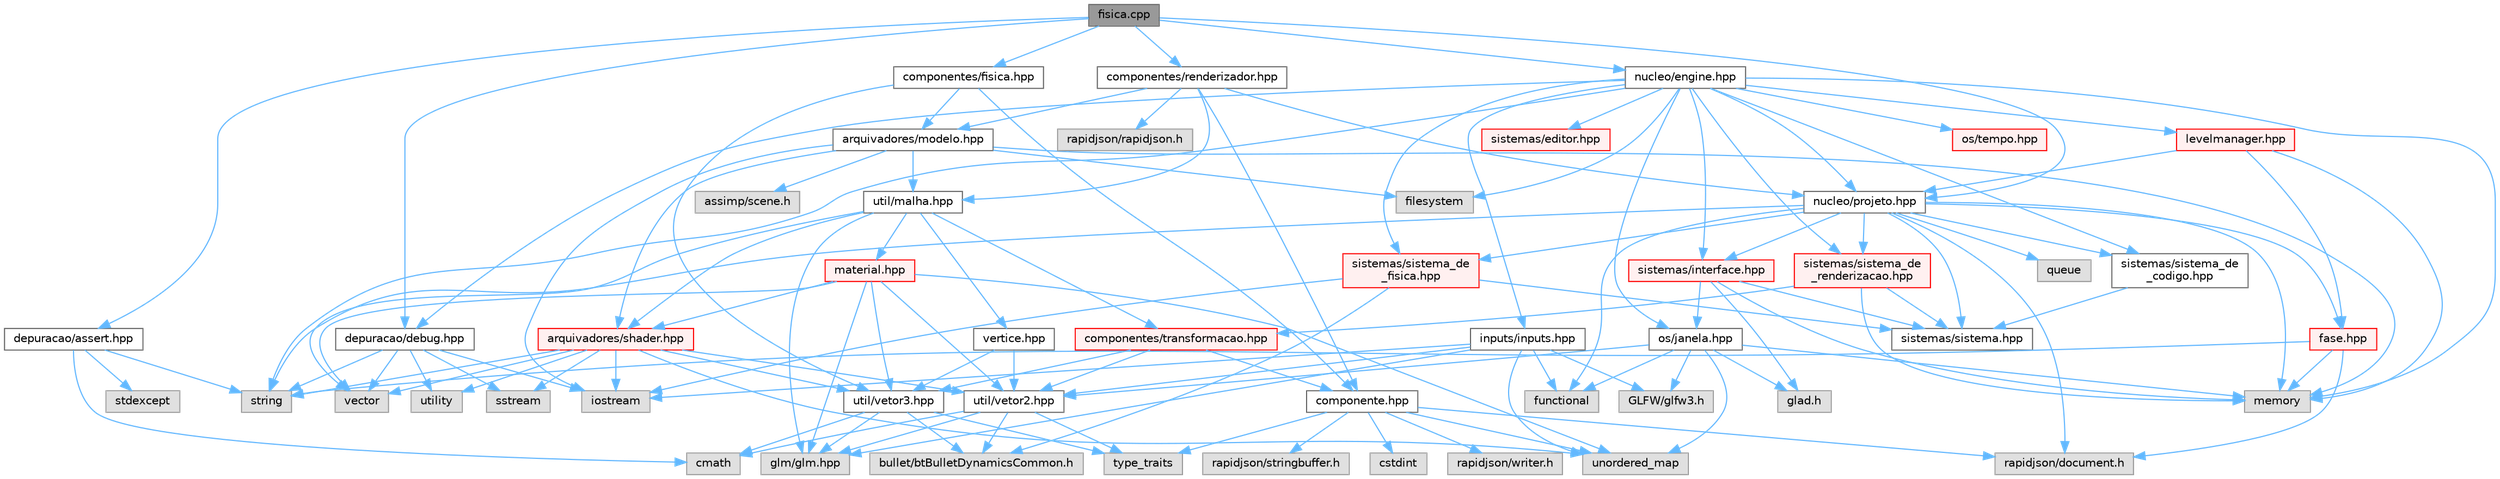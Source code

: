 digraph "fisica.cpp"
{
 // LATEX_PDF_SIZE
  bgcolor="transparent";
  edge [fontname=Helvetica,fontsize=10,labelfontname=Helvetica,labelfontsize=10];
  node [fontname=Helvetica,fontsize=10,shape=box,height=0.2,width=0.4];
  Node1 [id="Node000001",label="fisica.cpp",height=0.2,width=0.4,color="gray40", fillcolor="grey60", style="filled", fontcolor="black",tooltip=" "];
  Node1 -> Node2 [id="edge1_Node000001_Node000002",color="steelblue1",style="solid",tooltip=" "];
  Node2 [id="Node000002",label="componentes/fisica.hpp",height=0.2,width=0.4,color="grey40", fillcolor="white", style="filled",URL="$fisica_8hpp.html",tooltip=" "];
  Node2 -> Node3 [id="edge2_Node000002_Node000003",color="steelblue1",style="solid",tooltip=" "];
  Node3 [id="Node000003",label="arquivadores/modelo.hpp",height=0.2,width=0.4,color="grey40", fillcolor="white", style="filled",URL="$modelo_8hpp_source.html",tooltip=" "];
  Node3 -> Node4 [id="edge3_Node000003_Node000004",color="steelblue1",style="solid",tooltip=" "];
  Node4 [id="Node000004",label="memory",height=0.2,width=0.4,color="grey60", fillcolor="#E0E0E0", style="filled",tooltip=" "];
  Node3 -> Node5 [id="edge4_Node000003_Node000005",color="steelblue1",style="solid",tooltip=" "];
  Node5 [id="Node000005",label="assimp/scene.h",height=0.2,width=0.4,color="grey60", fillcolor="#E0E0E0", style="filled",tooltip=" "];
  Node3 -> Node6 [id="edge5_Node000003_Node000006",color="steelblue1",style="solid",tooltip=" "];
  Node6 [id="Node000006",label="filesystem",height=0.2,width=0.4,color="grey60", fillcolor="#E0E0E0", style="filled",tooltip=" "];
  Node3 -> Node7 [id="edge6_Node000003_Node000007",color="steelblue1",style="solid",tooltip=" "];
  Node7 [id="Node000007",label="util/malha.hpp",height=0.2,width=0.4,color="grey40", fillcolor="white", style="filled",URL="$malha_8hpp.html",tooltip=" "];
  Node7 -> Node8 [id="edge7_Node000007_Node000008",color="steelblue1",style="solid",tooltip=" "];
  Node8 [id="Node000008",label="vector",height=0.2,width=0.4,color="grey60", fillcolor="#E0E0E0", style="filled",tooltip=" "];
  Node7 -> Node9 [id="edge8_Node000007_Node000009",color="steelblue1",style="solid",tooltip=" "];
  Node9 [id="Node000009",label="glm/glm.hpp",height=0.2,width=0.4,color="grey60", fillcolor="#E0E0E0", style="filled",tooltip=" "];
  Node7 -> Node10 [id="edge9_Node000007_Node000010",color="steelblue1",style="solid",tooltip=" "];
  Node10 [id="Node000010",label="material.hpp",height=0.2,width=0.4,color="red", fillcolor="#FFF0F0", style="filled",URL="$material_8hpp.html",tooltip=" "];
  Node10 -> Node11 [id="edge10_Node000010_Node000011",color="steelblue1",style="solid",tooltip=" "];
  Node11 [id="Node000011",label="unordered_map",height=0.2,width=0.4,color="grey60", fillcolor="#E0E0E0", style="filled",tooltip=" "];
  Node10 -> Node8 [id="edge11_Node000010_Node000008",color="steelblue1",style="solid",tooltip=" "];
  Node10 -> Node13 [id="edge12_Node000010_Node000013",color="steelblue1",style="solid",tooltip=" "];
  Node13 [id="Node000013",label="arquivadores/shader.hpp",height=0.2,width=0.4,color="red", fillcolor="#FFF0F0", style="filled",URL="$shader_8hpp.html",tooltip="Gerencia os shaders GLSL."];
  Node13 -> Node14 [id="edge13_Node000013_Node000014",color="steelblue1",style="solid",tooltip=" "];
  Node14 [id="Node000014",label="string",height=0.2,width=0.4,color="grey60", fillcolor="#E0E0E0", style="filled",tooltip=" "];
  Node13 -> Node16 [id="edge14_Node000013_Node000016",color="steelblue1",style="solid",tooltip=" "];
  Node16 [id="Node000016",label="sstream",height=0.2,width=0.4,color="grey60", fillcolor="#E0E0E0", style="filled",tooltip=" "];
  Node13 -> Node17 [id="edge15_Node000013_Node000017",color="steelblue1",style="solid",tooltip=" "];
  Node17 [id="Node000017",label="iostream",height=0.2,width=0.4,color="grey60", fillcolor="#E0E0E0", style="filled",tooltip=" "];
  Node13 -> Node8 [id="edge16_Node000013_Node000008",color="steelblue1",style="solid",tooltip=" "];
  Node13 -> Node18 [id="edge17_Node000013_Node000018",color="steelblue1",style="solid",tooltip=" "];
  Node18 [id="Node000018",label="utility",height=0.2,width=0.4,color="grey60", fillcolor="#E0E0E0", style="filled",tooltip=" "];
  Node13 -> Node11 [id="edge18_Node000013_Node000011",color="steelblue1",style="solid",tooltip=" "];
  Node13 -> Node23 [id="edge19_Node000013_Node000023",color="steelblue1",style="solid",tooltip=" "];
  Node23 [id="Node000023",label="util/vetor2.hpp",height=0.2,width=0.4,color="grey40", fillcolor="white", style="filled",URL="$vetor2_8hpp.html",tooltip=" "];
  Node23 -> Node21 [id="edge20_Node000023_Node000021",color="steelblue1",style="solid",tooltip=" "];
  Node21 [id="Node000021",label="cmath",height=0.2,width=0.4,color="grey60", fillcolor="#E0E0E0", style="filled",tooltip=" "];
  Node23 -> Node24 [id="edge21_Node000023_Node000024",color="steelblue1",style="solid",tooltip=" "];
  Node24 [id="Node000024",label="type_traits",height=0.2,width=0.4,color="grey60", fillcolor="#E0E0E0", style="filled",tooltip=" "];
  Node23 -> Node25 [id="edge22_Node000023_Node000025",color="steelblue1",style="solid",tooltip=" "];
  Node25 [id="Node000025",label="bullet/btBulletDynamicsCommon.h",height=0.2,width=0.4,color="grey60", fillcolor="#E0E0E0", style="filled",tooltip=" "];
  Node23 -> Node9 [id="edge23_Node000023_Node000009",color="steelblue1",style="solid",tooltip=" "];
  Node13 -> Node26 [id="edge24_Node000013_Node000026",color="steelblue1",style="solid",tooltip=" "];
  Node26 [id="Node000026",label="util/vetor3.hpp",height=0.2,width=0.4,color="grey40", fillcolor="white", style="filled",URL="$vetor3_8hpp.html",tooltip=" "];
  Node26 -> Node21 [id="edge25_Node000026_Node000021",color="steelblue1",style="solid",tooltip=" "];
  Node26 -> Node24 [id="edge26_Node000026_Node000024",color="steelblue1",style="solid",tooltip=" "];
  Node26 -> Node25 [id="edge27_Node000026_Node000025",color="steelblue1",style="solid",tooltip=" "];
  Node26 -> Node9 [id="edge28_Node000026_Node000009",color="steelblue1",style="solid",tooltip=" "];
  Node10 -> Node23 [id="edge29_Node000010_Node000023",color="steelblue1",style="solid",tooltip=" "];
  Node10 -> Node26 [id="edge30_Node000010_Node000026",color="steelblue1",style="solid",tooltip=" "];
  Node10 -> Node9 [id="edge31_Node000010_Node000009",color="steelblue1",style="solid",tooltip=" "];
  Node7 -> Node31 [id="edge32_Node000007_Node000031",color="steelblue1",style="solid",tooltip=" "];
  Node31 [id="Node000031",label="vertice.hpp",height=0.2,width=0.4,color="grey40", fillcolor="white", style="filled",URL="$vertice_8hpp.html",tooltip=" "];
  Node31 -> Node23 [id="edge33_Node000031_Node000023",color="steelblue1",style="solid",tooltip=" "];
  Node31 -> Node26 [id="edge34_Node000031_Node000026",color="steelblue1",style="solid",tooltip=" "];
  Node7 -> Node32 [id="edge35_Node000007_Node000032",color="steelblue1",style="solid",tooltip=" "];
  Node32 [id="Node000032",label="componentes/transformacao.hpp",height=0.2,width=0.4,color="red", fillcolor="#FFF0F0", style="filled",URL="$transformacao_8hpp.html",tooltip="Calcula a mtriz de modelo para um objeto 3d qualquer."];
  Node32 -> Node33 [id="edge36_Node000032_Node000033",color="steelblue1",style="solid",tooltip=" "];
  Node33 [id="Node000033",label="componente.hpp",height=0.2,width=0.4,color="grey40", fillcolor="white", style="filled",URL="$componente_8hpp.html",tooltip="Estrutura base para componetes."];
  Node33 -> Node11 [id="edge37_Node000033_Node000011",color="steelblue1",style="solid",tooltip=" "];
  Node33 -> Node34 [id="edge38_Node000033_Node000034",color="steelblue1",style="solid",tooltip=" "];
  Node34 [id="Node000034",label="cstdint",height=0.2,width=0.4,color="grey60", fillcolor="#E0E0E0", style="filled",tooltip=" "];
  Node33 -> Node24 [id="edge39_Node000033_Node000024",color="steelblue1",style="solid",tooltip=" "];
  Node33 -> Node35 [id="edge40_Node000033_Node000035",color="steelblue1",style="solid",tooltip=" "];
  Node35 [id="Node000035",label="rapidjson/document.h",height=0.2,width=0.4,color="grey60", fillcolor="#E0E0E0", style="filled",tooltip=" "];
  Node33 -> Node36 [id="edge41_Node000033_Node000036",color="steelblue1",style="solid",tooltip=" "];
  Node36 [id="Node000036",label="rapidjson/writer.h",height=0.2,width=0.4,color="grey60", fillcolor="#E0E0E0", style="filled",tooltip=" "];
  Node33 -> Node37 [id="edge42_Node000033_Node000037",color="steelblue1",style="solid",tooltip=" "];
  Node37 [id="Node000037",label="rapidjson/stringbuffer.h",height=0.2,width=0.4,color="grey60", fillcolor="#E0E0E0", style="filled",tooltip=" "];
  Node32 -> Node23 [id="edge43_Node000032_Node000023",color="steelblue1",style="solid",tooltip=" "];
  Node32 -> Node26 [id="edge44_Node000032_Node000026",color="steelblue1",style="solid",tooltip=" "];
  Node7 -> Node13 [id="edge45_Node000007_Node000013",color="steelblue1",style="solid",tooltip=" "];
  Node3 -> Node17 [id="edge46_Node000003_Node000017",color="steelblue1",style="solid",tooltip=" "];
  Node3 -> Node13 [id="edge47_Node000003_Node000013",color="steelblue1",style="solid",tooltip=" "];
  Node2 -> Node33 [id="edge48_Node000002_Node000033",color="steelblue1",style="solid",tooltip=" "];
  Node2 -> Node26 [id="edge49_Node000002_Node000026",color="steelblue1",style="solid",tooltip=" "];
  Node1 -> Node41 [id="edge50_Node000001_Node000041",color="steelblue1",style="solid",tooltip=" "];
  Node41 [id="Node000041",label="componentes/renderizador.hpp",height=0.2,width=0.4,color="grey40", fillcolor="white", style="filled",URL="$renderizador_8hpp.html",tooltip=" "];
  Node41 -> Node42 [id="edge51_Node000041_Node000042",color="steelblue1",style="solid",tooltip=" "];
  Node42 [id="Node000042",label="rapidjson/rapidjson.h",height=0.2,width=0.4,color="grey60", fillcolor="#E0E0E0", style="filled",tooltip=" "];
  Node41 -> Node43 [id="edge52_Node000041_Node000043",color="steelblue1",style="solid",tooltip=" "];
  Node43 [id="Node000043",label="nucleo/projeto.hpp",height=0.2,width=0.4,color="grey40", fillcolor="white", style="filled",URL="$projeto_8hpp.html",tooltip="Classe projeto."];
  Node43 -> Node14 [id="edge53_Node000043_Node000014",color="steelblue1",style="solid",tooltip=" "];
  Node43 -> Node44 [id="edge54_Node000043_Node000044",color="steelblue1",style="solid",tooltip=" "];
  Node44 [id="Node000044",label="queue",height=0.2,width=0.4,color="grey60", fillcolor="#E0E0E0", style="filled",tooltip=" "];
  Node43 -> Node45 [id="edge55_Node000043_Node000045",color="steelblue1",style="solid",tooltip=" "];
  Node45 [id="Node000045",label="functional",height=0.2,width=0.4,color="grey60", fillcolor="#E0E0E0", style="filled",tooltip=" "];
  Node43 -> Node35 [id="edge56_Node000043_Node000035",color="steelblue1",style="solid",tooltip=" "];
  Node43 -> Node4 [id="edge57_Node000043_Node000004",color="steelblue1",style="solid",tooltip=" "];
  Node43 -> Node46 [id="edge58_Node000043_Node000046",color="steelblue1",style="solid",tooltip=" "];
  Node46 [id="Node000046",label="fase.hpp",height=0.2,width=0.4,color="red", fillcolor="#FFF0F0", style="filled",URL="$fase_8hpp_source.html",tooltip=" "];
  Node46 -> Node14 [id="edge59_Node000046_Node000014",color="steelblue1",style="solid",tooltip=" "];
  Node46 -> Node4 [id="edge60_Node000046_Node000004",color="steelblue1",style="solid",tooltip=" "];
  Node46 -> Node35 [id="edge61_Node000046_Node000035",color="steelblue1",style="solid",tooltip=" "];
  Node43 -> Node51 [id="edge62_Node000043_Node000051",color="steelblue1",style="solid",tooltip=" "];
  Node51 [id="Node000051",label="sistemas/sistema.hpp",height=0.2,width=0.4,color="grey40", fillcolor="white", style="filled",URL="$sistemas_2sistema_8hpp.html",tooltip=" "];
  Node43 -> Node52 [id="edge63_Node000043_Node000052",color="steelblue1",style="solid",tooltip=" "];
  Node52 [id="Node000052",label="sistemas/sistema_de\l_fisica.hpp",height=0.2,width=0.4,color="red", fillcolor="#FFF0F0", style="filled",URL="$sistema__de__fisica_8hpp.html",tooltip=" "];
  Node52 -> Node51 [id="edge64_Node000052_Node000051",color="steelblue1",style="solid",tooltip=" "];
  Node52 -> Node17 [id="edge65_Node000052_Node000017",color="steelblue1",style="solid",tooltip=" "];
  Node52 -> Node25 [id="edge66_Node000052_Node000025",color="steelblue1",style="solid",tooltip=" "];
  Node43 -> Node54 [id="edge67_Node000043_Node000054",color="steelblue1",style="solid",tooltip=" "];
  Node54 [id="Node000054",label="sistemas/sistema_de\l_renderizacao.hpp",height=0.2,width=0.4,color="red", fillcolor="#FFF0F0", style="filled",URL="$sistema__de__renderizacao_8hpp.html",tooltip=" "];
  Node54 -> Node51 [id="edge68_Node000054_Node000051",color="steelblue1",style="solid",tooltip=" "];
  Node54 -> Node32 [id="edge69_Node000054_Node000032",color="steelblue1",style="solid",tooltip=" "];
  Node54 -> Node4 [id="edge70_Node000054_Node000004",color="steelblue1",style="solid",tooltip=" "];
  Node43 -> Node62 [id="edge71_Node000043_Node000062",color="steelblue1",style="solid",tooltip=" "];
  Node62 [id="Node000062",label="sistemas/sistema_de\l_codigo.hpp",height=0.2,width=0.4,color="grey40", fillcolor="white", style="filled",URL="$sistema__de__codigo_8hpp.html",tooltip=" "];
  Node62 -> Node51 [id="edge72_Node000062_Node000051",color="steelblue1",style="solid",tooltip=" "];
  Node43 -> Node63 [id="edge73_Node000043_Node000063",color="steelblue1",style="solid",tooltip=" "];
  Node63 [id="Node000063",label="sistemas/interface.hpp",height=0.2,width=0.4,color="red", fillcolor="#FFF0F0", style="filled",URL="$interface_8hpp_source.html",tooltip=" "];
  Node63 -> Node30 [id="edge74_Node000063_Node000030",color="steelblue1",style="solid",tooltip=" "];
  Node30 [id="Node000030",label="glad.h",height=0.2,width=0.4,color="grey60", fillcolor="#E0E0E0", style="filled",tooltip=" "];
  Node63 -> Node4 [id="edge75_Node000063_Node000004",color="steelblue1",style="solid",tooltip=" "];
  Node63 -> Node51 [id="edge76_Node000063_Node000051",color="steelblue1",style="solid",tooltip=" "];
  Node63 -> Node75 [id="edge77_Node000063_Node000075",color="steelblue1",style="solid",tooltip=" "];
  Node75 [id="Node000075",label="os/janela.hpp",height=0.2,width=0.4,color="grey40", fillcolor="white", style="filled",URL="$janela_8hpp_source.html",tooltip=" "];
  Node75 -> Node45 [id="edge78_Node000075_Node000045",color="steelblue1",style="solid",tooltip=" "];
  Node75 -> Node4 [id="edge79_Node000075_Node000004",color="steelblue1",style="solid",tooltip=" "];
  Node75 -> Node11 [id="edge80_Node000075_Node000011",color="steelblue1",style="solid",tooltip=" "];
  Node75 -> Node30 [id="edge81_Node000075_Node000030",color="steelblue1",style="solid",tooltip=" "];
  Node75 -> Node60 [id="edge82_Node000075_Node000060",color="steelblue1",style="solid",tooltip=" "];
  Node60 [id="Node000060",label="GLFW/glfw3.h",height=0.2,width=0.4,color="grey60", fillcolor="#E0E0E0", style="filled",tooltip=" "];
  Node75 -> Node23 [id="edge83_Node000075_Node000023",color="steelblue1",style="solid",tooltip=" "];
  Node41 -> Node7 [id="edge84_Node000041_Node000007",color="steelblue1",style="solid",tooltip=" "];
  Node41 -> Node3 [id="edge85_Node000041_Node000003",color="steelblue1",style="solid",tooltip=" "];
  Node41 -> Node33 [id="edge86_Node000041_Node000033",color="steelblue1",style="solid",tooltip=" "];
  Node1 -> Node76 [id="edge87_Node000001_Node000076",color="steelblue1",style="solid",tooltip=" "];
  Node76 [id="Node000076",label="depuracao/assert.hpp",height=0.2,width=0.4,color="grey40", fillcolor="white", style="filled",URL="$assert_8hpp.html",tooltip=" "];
  Node76 -> Node77 [id="edge88_Node000076_Node000077",color="steelblue1",style="solid",tooltip=" "];
  Node77 [id="Node000077",label="stdexcept",height=0.2,width=0.4,color="grey60", fillcolor="#E0E0E0", style="filled",tooltip=" "];
  Node76 -> Node21 [id="edge89_Node000076_Node000021",color="steelblue1",style="solid",tooltip=" "];
  Node76 -> Node14 [id="edge90_Node000076_Node000014",color="steelblue1",style="solid",tooltip=" "];
  Node1 -> Node78 [id="edge91_Node000001_Node000078",color="steelblue1",style="solid",tooltip=" "];
  Node78 [id="Node000078",label="depuracao/debug.hpp",height=0.2,width=0.4,color="grey40", fillcolor="white", style="filled",URL="$debug_8hpp.html",tooltip=" "];
  Node78 -> Node8 [id="edge92_Node000078_Node000008",color="steelblue1",style="solid",tooltip=" "];
  Node78 -> Node18 [id="edge93_Node000078_Node000018",color="steelblue1",style="solid",tooltip=" "];
  Node78 -> Node14 [id="edge94_Node000078_Node000014",color="steelblue1",style="solid",tooltip=" "];
  Node78 -> Node17 [id="edge95_Node000078_Node000017",color="steelblue1",style="solid",tooltip=" "];
  Node78 -> Node16 [id="edge96_Node000078_Node000016",color="steelblue1",style="solid",tooltip=" "];
  Node1 -> Node79 [id="edge97_Node000001_Node000079",color="steelblue1",style="solid",tooltip=" "];
  Node79 [id="Node000079",label="nucleo/engine.hpp",height=0.2,width=0.4,color="grey40", fillcolor="white", style="filled",URL="$engine_8hpp.html",tooltip=" "];
  Node79 -> Node14 [id="edge98_Node000079_Node000014",color="steelblue1",style="solid",tooltip=" "];
  Node79 -> Node4 [id="edge99_Node000079_Node000004",color="steelblue1",style="solid",tooltip=" "];
  Node79 -> Node6 [id="edge100_Node000079_Node000006",color="steelblue1",style="solid",tooltip=" "];
  Node79 -> Node78 [id="edge101_Node000079_Node000078",color="steelblue1",style="solid",tooltip=" "];
  Node79 -> Node75 [id="edge102_Node000079_Node000075",color="steelblue1",style="solid",tooltip=" "];
  Node79 -> Node80 [id="edge103_Node000079_Node000080",color="steelblue1",style="solid",tooltip=" "];
  Node80 [id="Node000080",label="os/tempo.hpp",height=0.2,width=0.4,color="red", fillcolor="#FFF0F0", style="filled",URL="$tempo_8hpp.html",tooltip="Inicia e gerencia o tempo."];
  Node79 -> Node68 [id="edge104_Node000079_Node000068",color="steelblue1",style="solid",tooltip=" "];
  Node68 [id="Node000068",label="inputs/inputs.hpp",height=0.2,width=0.4,color="grey40", fillcolor="white", style="filled",URL="$inputs_8hpp.html",tooltip=" "];
  Node68 -> Node60 [id="edge105_Node000068_Node000060",color="steelblue1",style="solid",tooltip=" "];
  Node68 -> Node17 [id="edge106_Node000068_Node000017",color="steelblue1",style="solid",tooltip=" "];
  Node68 -> Node11 [id="edge107_Node000068_Node000011",color="steelblue1",style="solid",tooltip=" "];
  Node68 -> Node45 [id="edge108_Node000068_Node000045",color="steelblue1",style="solid",tooltip=" "];
  Node68 -> Node9 [id="edge109_Node000068_Node000009",color="steelblue1",style="solid",tooltip=" "];
  Node68 -> Node23 [id="edge110_Node000068_Node000023",color="steelblue1",style="solid",tooltip=" "];
  Node79 -> Node54 [id="edge111_Node000079_Node000054",color="steelblue1",style="solid",tooltip=" "];
  Node79 -> Node63 [id="edge112_Node000079_Node000063",color="steelblue1",style="solid",tooltip=" "];
  Node79 -> Node62 [id="edge113_Node000079_Node000062",color="steelblue1",style="solid",tooltip=" "];
  Node79 -> Node52 [id="edge114_Node000079_Node000052",color="steelblue1",style="solid",tooltip=" "];
  Node79 -> Node83 [id="edge115_Node000079_Node000083",color="steelblue1",style="solid",tooltip=" "];
  Node83 [id="Node000083",label="levelmanager.hpp",height=0.2,width=0.4,color="red", fillcolor="#FFF0F0", style="filled",URL="$levelmanager_8hpp.html",tooltip="Gerencia as fases."];
  Node83 -> Node46 [id="edge116_Node000083_Node000046",color="steelblue1",style="solid",tooltip=" "];
  Node83 -> Node43 [id="edge117_Node000083_Node000043",color="steelblue1",style="solid",tooltip=" "];
  Node83 -> Node4 [id="edge118_Node000083_Node000004",color="steelblue1",style="solid",tooltip=" "];
  Node79 -> Node43 [id="edge119_Node000079_Node000043",color="steelblue1",style="solid",tooltip=" "];
  Node79 -> Node85 [id="edge120_Node000079_Node000085",color="steelblue1",style="solid",tooltip=" "];
  Node85 [id="Node000085",label="sistemas/editor.hpp",height=0.2,width=0.4,color="red", fillcolor="#FFF0F0", style="filled",URL="$editor_8hpp.html",tooltip=" "];
  Node1 -> Node43 [id="edge121_Node000001_Node000043",color="steelblue1",style="solid",tooltip=" "];
}
